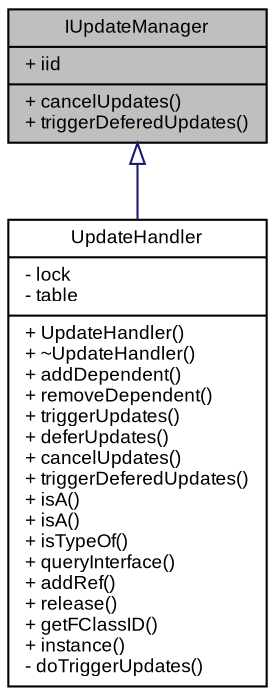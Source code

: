 digraph G
{
  bgcolor="transparent";
  edge [fontname="Arial",fontsize="9",labelfontname="Arial",labelfontsize="9"];
  node [fontname="Arial",fontsize="9",shape=record];
  Node1 [label="{IUpdateManager\n|+ iid\l|+ cancelUpdates()\l+ triggerDeferedUpdates()\l}",height=0.2,width=0.4,color="black", fillcolor="grey75", style="filled" fontcolor="black"];
  Node1 -> Node2 [dir=back,color="midnightblue",fontsize="9",style="solid",arrowtail="empty",fontname="Arial"];
  Node2 [label="{UpdateHandler\n|- lock\l- table\l|+ UpdateHandler()\l+ ~UpdateHandler()\l+ addDependent()\l+ removeDependent()\l+ triggerUpdates()\l+ deferUpdates()\l+ cancelUpdates()\l+ triggerDeferedUpdates()\l+ isA()\l+ isA()\l+ isTypeOf()\l+ queryInterface()\l+ addRef()\l+ release()\l+ getFClassID()\l+ instance()\l- doTriggerUpdates()\l}",height=0.2,width=0.4,color="black",URL="$classSteinberg_1_1UpdateHandler.html",tooltip="UpdateHandler implements IUpdateManager and IUpdateHandler to handle dependencies..."];
}
